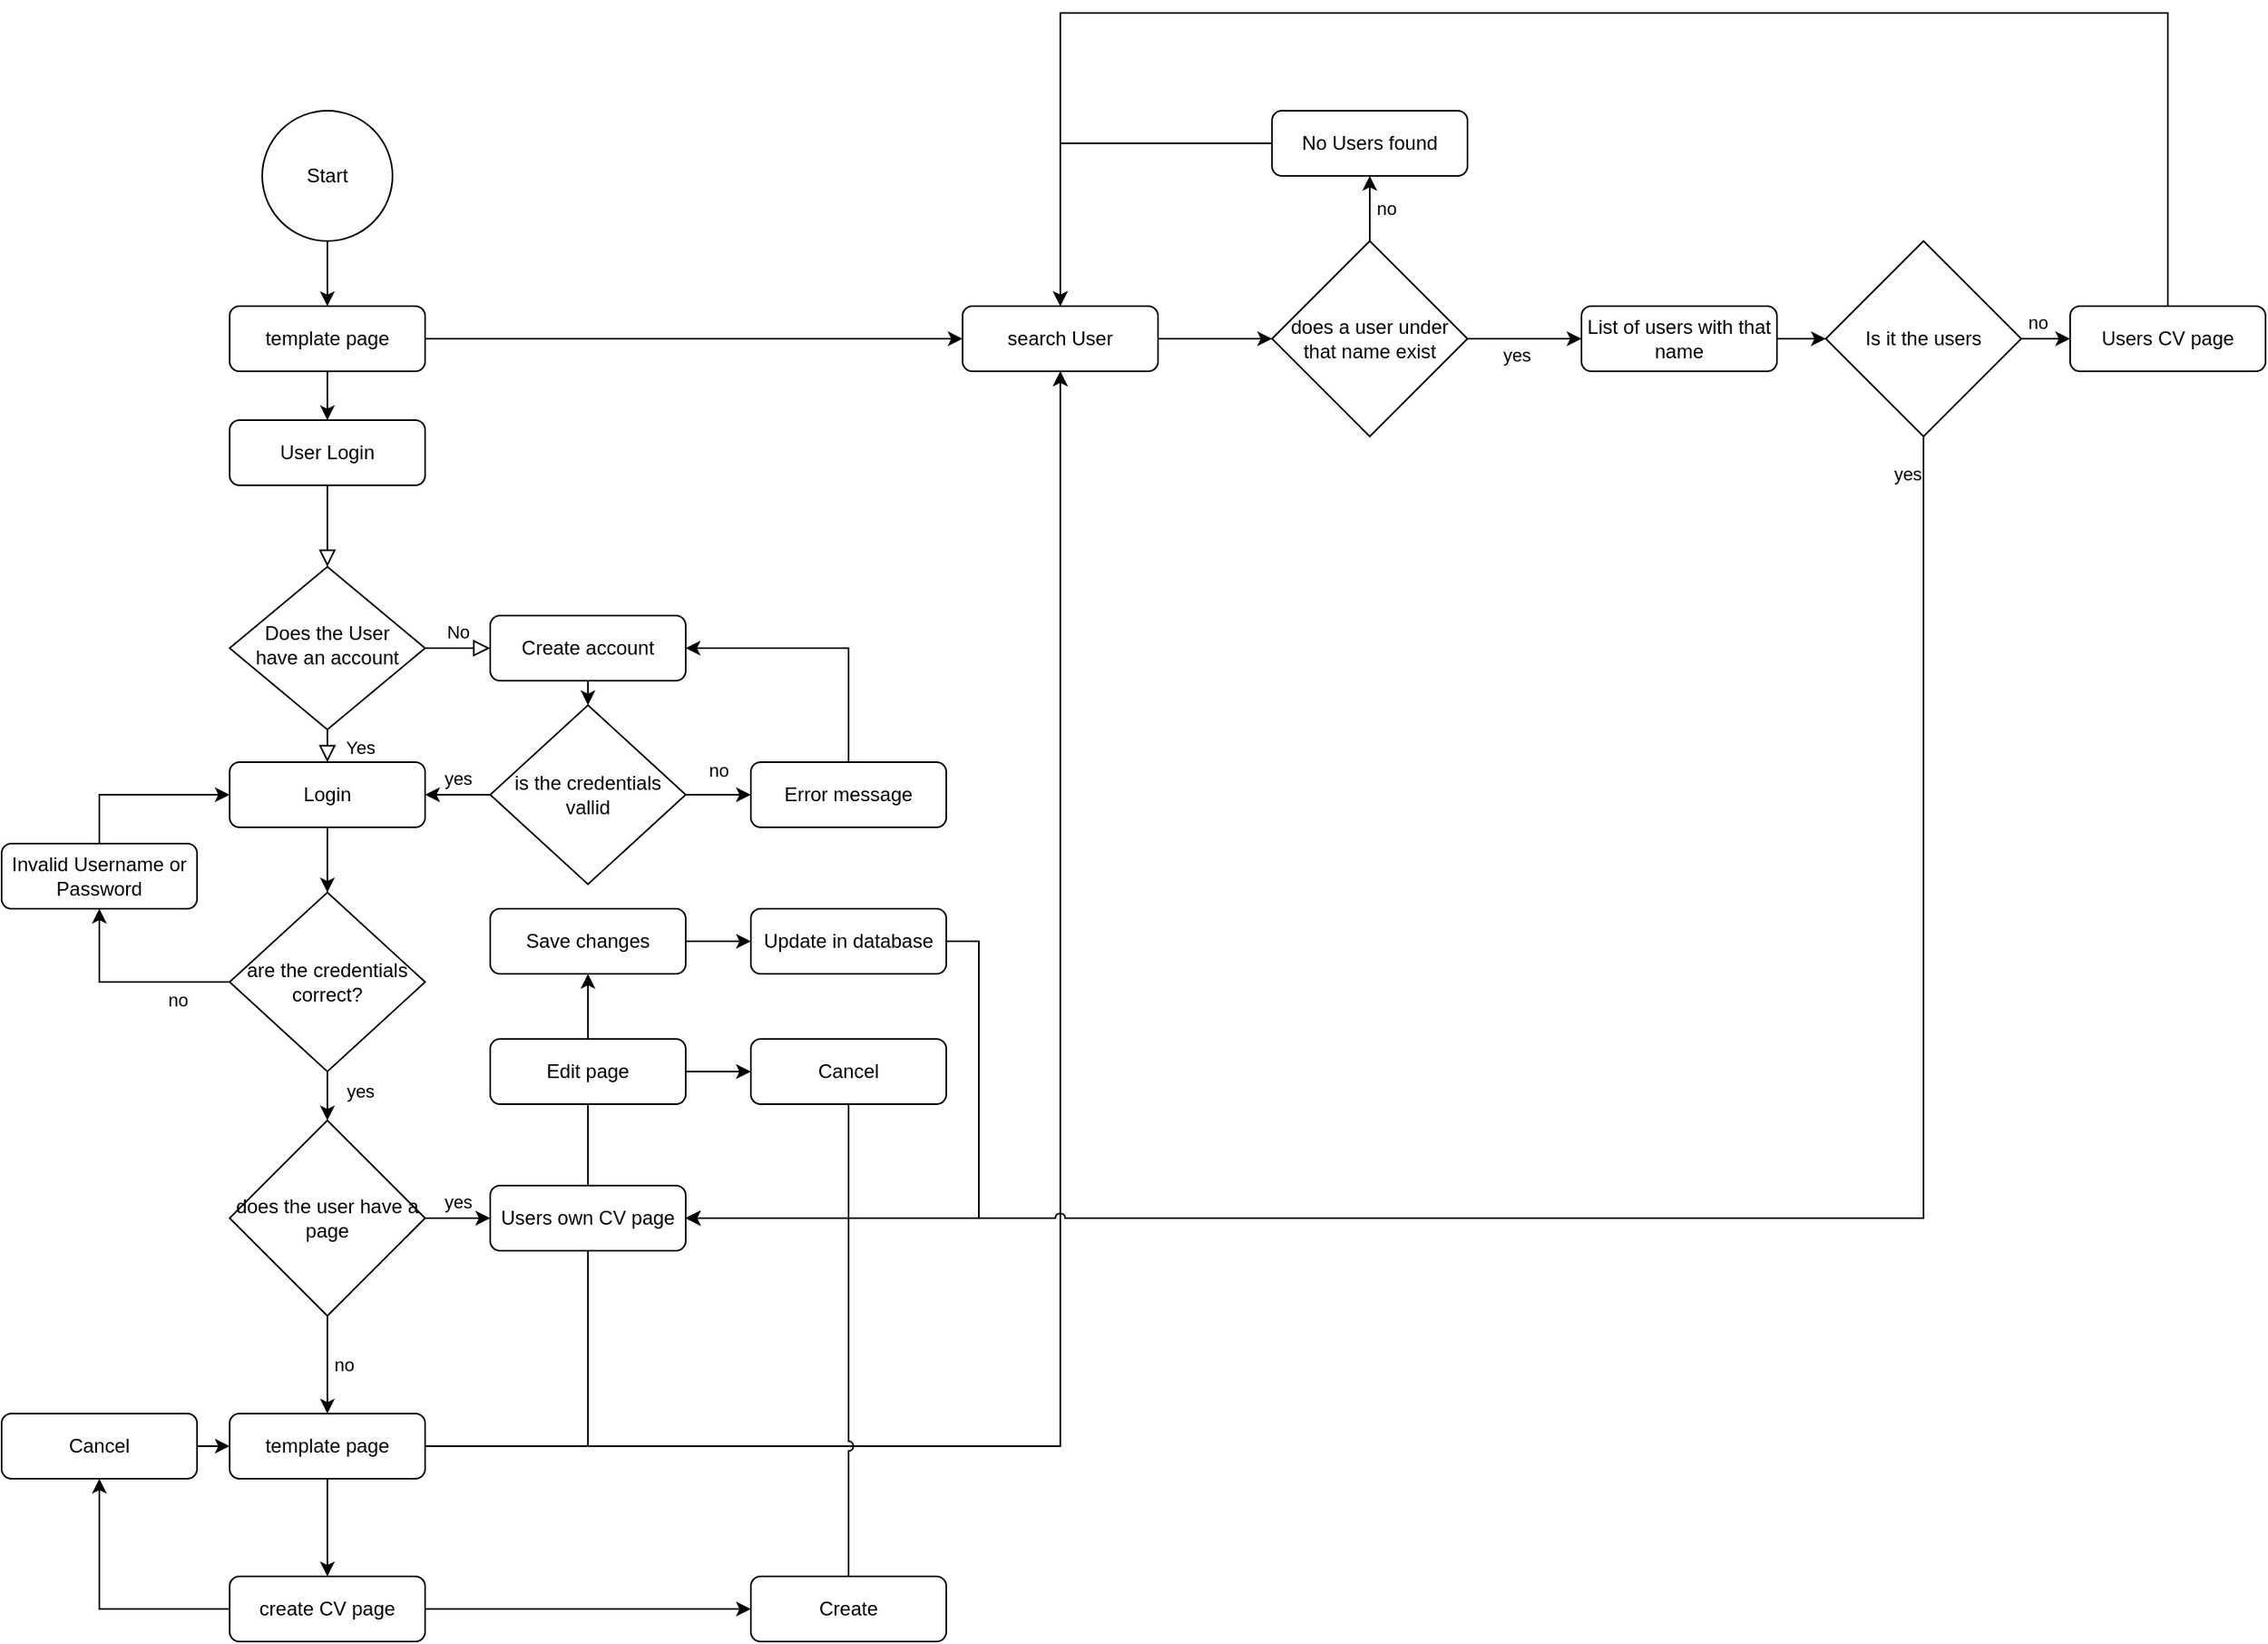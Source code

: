 <mxfile version="24.0.2" type="github">
  <diagram id="C5RBs43oDa-KdzZeNtuy" name="Page-1">
    <mxGraphModel dx="1393" dy="1935" grid="1" gridSize="10" guides="1" tooltips="1" connect="1" arrows="1" fold="1" page="1" pageScale="1" pageWidth="827" pageHeight="1169" math="0" shadow="0">
      <root>
        <mxCell id="WIyWlLk6GJQsqaUBKTNV-0" />
        <mxCell id="WIyWlLk6GJQsqaUBKTNV-1" parent="WIyWlLk6GJQsqaUBKTNV-0" />
        <mxCell id="WIyWlLk6GJQsqaUBKTNV-2" value="" style="rounded=0;html=1;jettySize=auto;orthogonalLoop=1;fontSize=11;endArrow=block;endFill=0;endSize=8;strokeWidth=1;shadow=0;labelBackgroundColor=none;edgeStyle=orthogonalEdgeStyle;" parent="WIyWlLk6GJQsqaUBKTNV-1" source="WIyWlLk6GJQsqaUBKTNV-3" target="WIyWlLk6GJQsqaUBKTNV-6" edge="1">
          <mxGeometry relative="1" as="geometry" />
        </mxCell>
        <mxCell id="WIyWlLk6GJQsqaUBKTNV-3" value="User Login" style="rounded=1;whiteSpace=wrap;html=1;fontSize=12;glass=0;strokeWidth=1;shadow=0;" parent="WIyWlLk6GJQsqaUBKTNV-1" vertex="1">
          <mxGeometry x="160" y="80" width="120" height="40" as="geometry" />
        </mxCell>
        <mxCell id="WIyWlLk6GJQsqaUBKTNV-4" value="Yes" style="rounded=0;html=1;jettySize=auto;orthogonalLoop=1;fontSize=11;endArrow=block;endFill=0;endSize=8;strokeWidth=1;shadow=0;labelBackgroundColor=none;edgeStyle=orthogonalEdgeStyle;" parent="WIyWlLk6GJQsqaUBKTNV-1" source="WIyWlLk6GJQsqaUBKTNV-6" edge="1">
          <mxGeometry y="20" relative="1" as="geometry">
            <mxPoint as="offset" />
            <mxPoint x="220" y="290" as="targetPoint" />
          </mxGeometry>
        </mxCell>
        <mxCell id="WIyWlLk6GJQsqaUBKTNV-5" value="No" style="edgeStyle=orthogonalEdgeStyle;rounded=0;html=1;jettySize=auto;orthogonalLoop=1;fontSize=11;endArrow=block;endFill=0;endSize=8;strokeWidth=1;shadow=0;labelBackgroundColor=none;" parent="WIyWlLk6GJQsqaUBKTNV-1" source="WIyWlLk6GJQsqaUBKTNV-6" target="WIyWlLk6GJQsqaUBKTNV-7" edge="1">
          <mxGeometry y="10" relative="1" as="geometry">
            <mxPoint as="offset" />
          </mxGeometry>
        </mxCell>
        <mxCell id="WIyWlLk6GJQsqaUBKTNV-6" value="Does the User&lt;div&gt;have an account&lt;/div&gt;" style="rhombus;whiteSpace=wrap;html=1;shadow=0;fontFamily=Helvetica;fontSize=12;align=center;strokeWidth=1;spacing=6;spacingTop=-4;" parent="WIyWlLk6GJQsqaUBKTNV-1" vertex="1">
          <mxGeometry x="160" y="170" width="120" height="100" as="geometry" />
        </mxCell>
        <mxCell id="yaYKkfdY-jvWyKNpZxuY-5" style="edgeStyle=orthogonalEdgeStyle;rounded=0;orthogonalLoop=1;jettySize=auto;html=1;exitX=0.5;exitY=1;exitDx=0;exitDy=0;entryX=0.5;entryY=0;entryDx=0;entryDy=0;" parent="WIyWlLk6GJQsqaUBKTNV-1" source="WIyWlLk6GJQsqaUBKTNV-7" target="yaYKkfdY-jvWyKNpZxuY-4" edge="1">
          <mxGeometry relative="1" as="geometry" />
        </mxCell>
        <mxCell id="WIyWlLk6GJQsqaUBKTNV-7" value="Create account" style="rounded=1;whiteSpace=wrap;html=1;fontSize=12;glass=0;strokeWidth=1;shadow=0;" parent="WIyWlLk6GJQsqaUBKTNV-1" vertex="1">
          <mxGeometry x="320" y="200" width="120" height="40" as="geometry" />
        </mxCell>
        <mxCell id="-sRBkVnqVRmcKS87IUBA-3" style="edgeStyle=orthogonalEdgeStyle;rounded=0;orthogonalLoop=1;jettySize=auto;html=1;exitX=0.5;exitY=1;exitDx=0;exitDy=0;entryX=0.5;entryY=0;entryDx=0;entryDy=0;" parent="WIyWlLk6GJQsqaUBKTNV-1" source="WIyWlLk6GJQsqaUBKTNV-11" target="-sRBkVnqVRmcKS87IUBA-2" edge="1">
          <mxGeometry relative="1" as="geometry" />
        </mxCell>
        <mxCell id="WIyWlLk6GJQsqaUBKTNV-11" value="Login" style="rounded=1;whiteSpace=wrap;html=1;fontSize=12;glass=0;strokeWidth=1;shadow=0;" parent="WIyWlLk6GJQsqaUBKTNV-1" vertex="1">
          <mxGeometry x="160" y="290" width="120" height="40" as="geometry" />
        </mxCell>
        <mxCell id="-sRBkVnqVRmcKS87IUBA-4" style="edgeStyle=orthogonalEdgeStyle;rounded=0;orthogonalLoop=1;jettySize=auto;html=1;exitX=0;exitY=0.5;exitDx=0;exitDy=0;entryX=0.5;entryY=1;entryDx=0;entryDy=0;" parent="WIyWlLk6GJQsqaUBKTNV-1" source="-sRBkVnqVRmcKS87IUBA-2" target="yaYKkfdY-jvWyKNpZxuY-1" edge="1">
          <mxGeometry relative="1" as="geometry">
            <mxPoint x="110" y="425" as="targetPoint" />
          </mxGeometry>
        </mxCell>
        <mxCell id="yaYKkfdY-jvWyKNpZxuY-0" value="no" style="edgeLabel;html=1;align=center;verticalAlign=middle;resizable=0;points=[];" parent="-sRBkVnqVRmcKS87IUBA-4" connectable="0" vertex="1">
          <mxGeometry x="-0.368" y="-3" relative="1" as="geometry">
            <mxPoint x="7" y="14" as="offset" />
          </mxGeometry>
        </mxCell>
        <mxCell id="yaYKkfdY-jvWyKNpZxuY-10" style="edgeStyle=orthogonalEdgeStyle;rounded=0;orthogonalLoop=1;jettySize=auto;html=1;exitX=0.5;exitY=1;exitDx=0;exitDy=0;entryX=0.5;entryY=0;entryDx=0;entryDy=0;" parent="WIyWlLk6GJQsqaUBKTNV-1" source="-sRBkVnqVRmcKS87IUBA-2" target="yaYKkfdY-jvWyKNpZxuY-9" edge="1">
          <mxGeometry relative="1" as="geometry" />
        </mxCell>
        <mxCell id="yaYKkfdY-jvWyKNpZxuY-11" value="yes" style="edgeLabel;html=1;align=center;verticalAlign=middle;resizable=0;points=[];" parent="yaYKkfdY-jvWyKNpZxuY-10" connectable="0" vertex="1">
          <mxGeometry x="-0.2" y="2" relative="1" as="geometry">
            <mxPoint x="18" as="offset" />
          </mxGeometry>
        </mxCell>
        <mxCell id="-sRBkVnqVRmcKS87IUBA-2" value="are the credentials correct?" style="rhombus;whiteSpace=wrap;html=1;" parent="WIyWlLk6GJQsqaUBKTNV-1" vertex="1">
          <mxGeometry x="160" y="370" width="120" height="110" as="geometry" />
        </mxCell>
        <mxCell id="yaYKkfdY-jvWyKNpZxuY-2" style="edgeStyle=orthogonalEdgeStyle;rounded=0;orthogonalLoop=1;jettySize=auto;html=1;exitX=0.5;exitY=0;exitDx=0;exitDy=0;entryX=0;entryY=0.5;entryDx=0;entryDy=0;" parent="WIyWlLk6GJQsqaUBKTNV-1" source="yaYKkfdY-jvWyKNpZxuY-1" target="WIyWlLk6GJQsqaUBKTNV-11" edge="1">
          <mxGeometry relative="1" as="geometry" />
        </mxCell>
        <mxCell id="yaYKkfdY-jvWyKNpZxuY-1" value="Invalid Username or Password" style="rounded=1;whiteSpace=wrap;html=1;fontSize=12;glass=0;strokeWidth=1;shadow=0;" parent="WIyWlLk6GJQsqaUBKTNV-1" vertex="1">
          <mxGeometry x="20" y="340" width="120" height="40" as="geometry" />
        </mxCell>
        <mxCell id="yaYKkfdY-jvWyKNpZxuY-7" style="edgeStyle=orthogonalEdgeStyle;rounded=0;orthogonalLoop=1;jettySize=auto;html=1;exitX=0.5;exitY=0;exitDx=0;exitDy=0;entryX=1;entryY=0.5;entryDx=0;entryDy=0;" parent="WIyWlLk6GJQsqaUBKTNV-1" source="yaYKkfdY-jvWyKNpZxuY-3" target="WIyWlLk6GJQsqaUBKTNV-7" edge="1">
          <mxGeometry relative="1" as="geometry" />
        </mxCell>
        <mxCell id="yaYKkfdY-jvWyKNpZxuY-3" value="Error message" style="rounded=1;whiteSpace=wrap;html=1;fontSize=12;glass=0;strokeWidth=1;shadow=0;" parent="WIyWlLk6GJQsqaUBKTNV-1" vertex="1">
          <mxGeometry x="480" y="290" width="120" height="40" as="geometry" />
        </mxCell>
        <mxCell id="yaYKkfdY-jvWyKNpZxuY-6" value="no" style="edgeStyle=orthogonalEdgeStyle;rounded=0;orthogonalLoop=1;jettySize=auto;html=1;exitX=1;exitY=0.5;exitDx=0;exitDy=0;entryX=0;entryY=0.5;entryDx=0;entryDy=0;" parent="WIyWlLk6GJQsqaUBKTNV-1" source="yaYKkfdY-jvWyKNpZxuY-4" target="yaYKkfdY-jvWyKNpZxuY-3" edge="1">
          <mxGeometry y="15" relative="1" as="geometry">
            <mxPoint as="offset" />
          </mxGeometry>
        </mxCell>
        <mxCell id="yaYKkfdY-jvWyKNpZxuY-8" value="yes" style="edgeStyle=orthogonalEdgeStyle;rounded=0;orthogonalLoop=1;jettySize=auto;html=1;exitX=0;exitY=0.5;exitDx=0;exitDy=0;entryX=1;entryY=0.5;entryDx=0;entryDy=0;" parent="WIyWlLk6GJQsqaUBKTNV-1" source="yaYKkfdY-jvWyKNpZxuY-4" target="WIyWlLk6GJQsqaUBKTNV-11" edge="1">
          <mxGeometry y="-10" relative="1" as="geometry">
            <mxPoint as="offset" />
          </mxGeometry>
        </mxCell>
        <mxCell id="yaYKkfdY-jvWyKNpZxuY-4" value="is the credentials vallid" style="rhombus;whiteSpace=wrap;html=1;" parent="WIyWlLk6GJQsqaUBKTNV-1" vertex="1">
          <mxGeometry x="320" y="255" width="120" height="110" as="geometry" />
        </mxCell>
        <mxCell id="yaYKkfdY-jvWyKNpZxuY-13" value="no" style="edgeStyle=orthogonalEdgeStyle;rounded=0;orthogonalLoop=1;jettySize=auto;html=1;exitX=0.5;exitY=1;exitDx=0;exitDy=0;entryX=0.5;entryY=0;entryDx=0;entryDy=0;" parent="WIyWlLk6GJQsqaUBKTNV-1" source="yaYKkfdY-jvWyKNpZxuY-9" target="yaYKkfdY-jvWyKNpZxuY-12" edge="1">
          <mxGeometry y="10" relative="1" as="geometry">
            <mxPoint as="offset" />
          </mxGeometry>
        </mxCell>
        <mxCell id="yaYKkfdY-jvWyKNpZxuY-15" value="yes" style="edgeStyle=orthogonalEdgeStyle;rounded=0;orthogonalLoop=1;jettySize=auto;html=1;exitX=1;exitY=0.5;exitDx=0;exitDy=0;entryX=0;entryY=0.5;entryDx=0;entryDy=0;" parent="WIyWlLk6GJQsqaUBKTNV-1" source="yaYKkfdY-jvWyKNpZxuY-9" target="yaYKkfdY-jvWyKNpZxuY-14" edge="1">
          <mxGeometry y="10" relative="1" as="geometry">
            <mxPoint as="offset" />
          </mxGeometry>
        </mxCell>
        <mxCell id="yaYKkfdY-jvWyKNpZxuY-9" value="does the user have a page" style="rhombus;whiteSpace=wrap;html=1;" parent="WIyWlLk6GJQsqaUBKTNV-1" vertex="1">
          <mxGeometry x="160" y="510" width="120" height="120" as="geometry" />
        </mxCell>
        <mxCell id="yaYKkfdY-jvWyKNpZxuY-25" style="edgeStyle=orthogonalEdgeStyle;rounded=0;orthogonalLoop=1;jettySize=auto;html=1;exitX=1;exitY=0.5;exitDx=0;exitDy=0;entryX=0.5;entryY=1;entryDx=0;entryDy=0;" parent="WIyWlLk6GJQsqaUBKTNV-1" source="yaYKkfdY-jvWyKNpZxuY-12" target="yaYKkfdY-jvWyKNpZxuY-18" edge="1">
          <mxGeometry relative="1" as="geometry">
            <mxPoint x="670" y="180" as="targetPoint" />
          </mxGeometry>
        </mxCell>
        <mxCell id="yaYKkfdY-jvWyKNpZxuY-44" style="edgeStyle=orthogonalEdgeStyle;rounded=0;orthogonalLoop=1;jettySize=auto;html=1;exitX=0.5;exitY=1;exitDx=0;exitDy=0;entryX=0.5;entryY=0;entryDx=0;entryDy=0;" parent="WIyWlLk6GJQsqaUBKTNV-1" source="yaYKkfdY-jvWyKNpZxuY-12" target="yaYKkfdY-jvWyKNpZxuY-43" edge="1">
          <mxGeometry relative="1" as="geometry" />
        </mxCell>
        <mxCell id="yaYKkfdY-jvWyKNpZxuY-12" value="template page" style="rounded=1;whiteSpace=wrap;html=1;fontSize=12;glass=0;strokeWidth=1;shadow=0;" parent="WIyWlLk6GJQsqaUBKTNV-1" vertex="1">
          <mxGeometry x="160" y="690" width="120" height="40" as="geometry" />
        </mxCell>
        <mxCell id="yaYKkfdY-jvWyKNpZxuY-26" style="edgeStyle=orthogonalEdgeStyle;rounded=0;orthogonalLoop=1;jettySize=auto;html=1;exitX=0.5;exitY=1;exitDx=0;exitDy=0;entryX=0.5;entryY=1;entryDx=0;entryDy=0;" parent="WIyWlLk6GJQsqaUBKTNV-1" source="yaYKkfdY-jvWyKNpZxuY-14" target="yaYKkfdY-jvWyKNpZxuY-18" edge="1">
          <mxGeometry relative="1" as="geometry">
            <Array as="points">
              <mxPoint x="380" y="710" />
              <mxPoint x="670" y="710" />
            </Array>
          </mxGeometry>
        </mxCell>
        <mxCell id="yaYKkfdY-jvWyKNpZxuY-32" style="edgeStyle=orthogonalEdgeStyle;rounded=0;orthogonalLoop=1;jettySize=auto;html=1;exitX=0.5;exitY=0;exitDx=0;exitDy=0;" parent="WIyWlLk6GJQsqaUBKTNV-1" source="yaYKkfdY-jvWyKNpZxuY-14" edge="1">
          <mxGeometry relative="1" as="geometry">
            <mxPoint x="380" y="490" as="targetPoint" />
          </mxGeometry>
        </mxCell>
        <mxCell id="yaYKkfdY-jvWyKNpZxuY-14" value="Users own CV page" style="rounded=1;whiteSpace=wrap;html=1;fontSize=12;glass=0;strokeWidth=1;shadow=0;" parent="WIyWlLk6GJQsqaUBKTNV-1" vertex="1">
          <mxGeometry x="320" y="550" width="120" height="40" as="geometry" />
        </mxCell>
        <mxCell id="yaYKkfdY-jvWyKNpZxuY-17" style="edgeStyle=orthogonalEdgeStyle;rounded=0;orthogonalLoop=1;jettySize=auto;html=1;exitX=0.5;exitY=1;exitDx=0;exitDy=0;entryX=0.5;entryY=0;entryDx=0;entryDy=0;" parent="WIyWlLk6GJQsqaUBKTNV-1" source="yaYKkfdY-jvWyKNpZxuY-16" target="WIyWlLk6GJQsqaUBKTNV-3" edge="1">
          <mxGeometry relative="1" as="geometry" />
        </mxCell>
        <mxCell id="yaYKkfdY-jvWyKNpZxuY-19" style="edgeStyle=orthogonalEdgeStyle;rounded=0;orthogonalLoop=1;jettySize=auto;html=1;exitX=1;exitY=0.5;exitDx=0;exitDy=0;entryX=0;entryY=0.5;entryDx=0;entryDy=0;" parent="WIyWlLk6GJQsqaUBKTNV-1" source="yaYKkfdY-jvWyKNpZxuY-16" target="yaYKkfdY-jvWyKNpZxuY-18" edge="1">
          <mxGeometry relative="1" as="geometry" />
        </mxCell>
        <mxCell id="yaYKkfdY-jvWyKNpZxuY-16" value="template page" style="rounded=1;whiteSpace=wrap;html=1;fontSize=12;glass=0;strokeWidth=1;shadow=0;" parent="WIyWlLk6GJQsqaUBKTNV-1" vertex="1">
          <mxGeometry x="160" y="10" width="120" height="40" as="geometry" />
        </mxCell>
        <mxCell id="yaYKkfdY-jvWyKNpZxuY-21" style="edgeStyle=orthogonalEdgeStyle;rounded=0;orthogonalLoop=1;jettySize=auto;html=1;exitX=1;exitY=0.5;exitDx=0;exitDy=0;entryX=0;entryY=0.5;entryDx=0;entryDy=0;" parent="WIyWlLk6GJQsqaUBKTNV-1" source="yaYKkfdY-jvWyKNpZxuY-18" target="yaYKkfdY-jvWyKNpZxuY-20" edge="1">
          <mxGeometry relative="1" as="geometry" />
        </mxCell>
        <mxCell id="yaYKkfdY-jvWyKNpZxuY-18" value="search User" style="rounded=1;whiteSpace=wrap;html=1;fontSize=12;glass=0;strokeWidth=1;shadow=0;" parent="WIyWlLk6GJQsqaUBKTNV-1" vertex="1">
          <mxGeometry x="610" y="10" width="120" height="40" as="geometry" />
        </mxCell>
        <mxCell id="yaYKkfdY-jvWyKNpZxuY-23" value="no" style="edgeStyle=orthogonalEdgeStyle;rounded=0;orthogonalLoop=1;jettySize=auto;html=1;exitX=0.5;exitY=0;exitDx=0;exitDy=0;entryX=0.5;entryY=1;entryDx=0;entryDy=0;" parent="WIyWlLk6GJQsqaUBKTNV-1" source="yaYKkfdY-jvWyKNpZxuY-20" target="yaYKkfdY-jvWyKNpZxuY-22" edge="1">
          <mxGeometry y="-10" relative="1" as="geometry">
            <mxPoint as="offset" />
          </mxGeometry>
        </mxCell>
        <mxCell id="yaYKkfdY-jvWyKNpZxuY-28" value="yes" style="edgeStyle=orthogonalEdgeStyle;rounded=0;orthogonalLoop=1;jettySize=auto;html=1;exitX=1;exitY=0.5;exitDx=0;exitDy=0;entryX=0;entryY=0.5;entryDx=0;entryDy=0;" parent="WIyWlLk6GJQsqaUBKTNV-1" source="yaYKkfdY-jvWyKNpZxuY-20" target="yaYKkfdY-jvWyKNpZxuY-27" edge="1">
          <mxGeometry x="-0.143" y="-10" relative="1" as="geometry">
            <mxPoint as="offset" />
          </mxGeometry>
        </mxCell>
        <mxCell id="yaYKkfdY-jvWyKNpZxuY-20" value="does a user under that name exist" style="rhombus;whiteSpace=wrap;html=1;" parent="WIyWlLk6GJQsqaUBKTNV-1" vertex="1">
          <mxGeometry x="800" y="-30" width="120" height="120" as="geometry" />
        </mxCell>
        <mxCell id="yaYKkfdY-jvWyKNpZxuY-24" style="edgeStyle=orthogonalEdgeStyle;rounded=0;orthogonalLoop=1;jettySize=auto;html=1;exitX=0;exitY=0.5;exitDx=0;exitDy=0;entryX=0.5;entryY=0;entryDx=0;entryDy=0;" parent="WIyWlLk6GJQsqaUBKTNV-1" source="yaYKkfdY-jvWyKNpZxuY-22" target="yaYKkfdY-jvWyKNpZxuY-18" edge="1">
          <mxGeometry relative="1" as="geometry" />
        </mxCell>
        <mxCell id="yaYKkfdY-jvWyKNpZxuY-22" value="No Users found" style="rounded=1;whiteSpace=wrap;html=1;fontSize=12;glass=0;strokeWidth=1;shadow=0;" parent="WIyWlLk6GJQsqaUBKTNV-1" vertex="1">
          <mxGeometry x="800" y="-110" width="120" height="40" as="geometry" />
        </mxCell>
        <mxCell id="yaYKkfdY-jvWyKNpZxuY-52" style="edgeStyle=orthogonalEdgeStyle;rounded=0;orthogonalLoop=1;jettySize=auto;html=1;exitX=1;exitY=0.5;exitDx=0;exitDy=0;entryX=0;entryY=0.5;entryDx=0;entryDy=0;" parent="WIyWlLk6GJQsqaUBKTNV-1" source="yaYKkfdY-jvWyKNpZxuY-27" target="yaYKkfdY-jvWyKNpZxuY-51" edge="1">
          <mxGeometry relative="1" as="geometry" />
        </mxCell>
        <mxCell id="yaYKkfdY-jvWyKNpZxuY-27" value="List of users with that name" style="rounded=1;whiteSpace=wrap;html=1;fontSize=12;glass=0;strokeWidth=1;shadow=0;" parent="WIyWlLk6GJQsqaUBKTNV-1" vertex="1">
          <mxGeometry x="990" y="10" width="120" height="40" as="geometry" />
        </mxCell>
        <mxCell id="yaYKkfdY-jvWyKNpZxuY-31" style="edgeStyle=orthogonalEdgeStyle;rounded=0;orthogonalLoop=1;jettySize=auto;html=1;exitX=0.5;exitY=0;exitDx=0;exitDy=0;entryX=0.5;entryY=0;entryDx=0;entryDy=0;" parent="WIyWlLk6GJQsqaUBKTNV-1" source="yaYKkfdY-jvWyKNpZxuY-29" target="yaYKkfdY-jvWyKNpZxuY-18" edge="1">
          <mxGeometry relative="1" as="geometry">
            <Array as="points">
              <mxPoint x="1350" y="-170" />
              <mxPoint x="670" y="-170" />
            </Array>
          </mxGeometry>
        </mxCell>
        <mxCell id="yaYKkfdY-jvWyKNpZxuY-29" value="Users CV page" style="rounded=1;whiteSpace=wrap;html=1;fontSize=12;glass=0;strokeWidth=1;shadow=0;" parent="WIyWlLk6GJQsqaUBKTNV-1" vertex="1">
          <mxGeometry x="1290" y="10" width="120" height="40" as="geometry" />
        </mxCell>
        <mxCell id="yaYKkfdY-jvWyKNpZxuY-35" style="edgeStyle=orthogonalEdgeStyle;rounded=0;orthogonalLoop=1;jettySize=auto;html=1;exitX=0.5;exitY=0;exitDx=0;exitDy=0;entryX=0.5;entryY=1;entryDx=0;entryDy=0;" parent="WIyWlLk6GJQsqaUBKTNV-1" source="yaYKkfdY-jvWyKNpZxuY-33" target="yaYKkfdY-jvWyKNpZxuY-34" edge="1">
          <mxGeometry relative="1" as="geometry" />
        </mxCell>
        <mxCell id="yaYKkfdY-jvWyKNpZxuY-41" style="edgeStyle=orthogonalEdgeStyle;rounded=0;orthogonalLoop=1;jettySize=auto;html=1;exitX=1;exitY=0.5;exitDx=0;exitDy=0;entryX=0;entryY=0.5;entryDx=0;entryDy=0;" parent="WIyWlLk6GJQsqaUBKTNV-1" source="yaYKkfdY-jvWyKNpZxuY-33" target="yaYKkfdY-jvWyKNpZxuY-39" edge="1">
          <mxGeometry relative="1" as="geometry" />
        </mxCell>
        <mxCell id="yaYKkfdY-jvWyKNpZxuY-33" value="Edit page" style="rounded=1;whiteSpace=wrap;html=1;fontSize=12;glass=0;strokeWidth=1;shadow=0;" parent="WIyWlLk6GJQsqaUBKTNV-1" vertex="1">
          <mxGeometry x="320" y="460" width="120" height="40" as="geometry" />
        </mxCell>
        <mxCell id="yaYKkfdY-jvWyKNpZxuY-36" style="edgeStyle=orthogonalEdgeStyle;rounded=0;orthogonalLoop=1;jettySize=auto;html=1;exitX=1;exitY=0.5;exitDx=0;exitDy=0;" parent="WIyWlLk6GJQsqaUBKTNV-1" source="yaYKkfdY-jvWyKNpZxuY-34" edge="1">
          <mxGeometry relative="1" as="geometry">
            <mxPoint x="480" y="400" as="targetPoint" />
          </mxGeometry>
        </mxCell>
        <mxCell id="yaYKkfdY-jvWyKNpZxuY-34" value="Save changes" style="rounded=1;whiteSpace=wrap;html=1;fontSize=12;glass=0;strokeWidth=1;shadow=0;" parent="WIyWlLk6GJQsqaUBKTNV-1" vertex="1">
          <mxGeometry x="320" y="380" width="120" height="40" as="geometry" />
        </mxCell>
        <mxCell id="yaYKkfdY-jvWyKNpZxuY-38" style="edgeStyle=orthogonalEdgeStyle;rounded=0;orthogonalLoop=1;jettySize=auto;html=1;exitX=1;exitY=0.5;exitDx=0;exitDy=0;entryX=1;entryY=0.5;entryDx=0;entryDy=0;" parent="WIyWlLk6GJQsqaUBKTNV-1" source="yaYKkfdY-jvWyKNpZxuY-37" target="yaYKkfdY-jvWyKNpZxuY-14" edge="1">
          <mxGeometry relative="1" as="geometry" />
        </mxCell>
        <mxCell id="yaYKkfdY-jvWyKNpZxuY-37" value="Update in database" style="rounded=1;whiteSpace=wrap;html=1;fontSize=12;glass=0;strokeWidth=1;shadow=0;" parent="WIyWlLk6GJQsqaUBKTNV-1" vertex="1">
          <mxGeometry x="480" y="380" width="120" height="40" as="geometry" />
        </mxCell>
        <mxCell id="yaYKkfdY-jvWyKNpZxuY-42" style="edgeStyle=orthogonalEdgeStyle;rounded=0;orthogonalLoop=1;jettySize=auto;html=1;exitX=0.5;exitY=1;exitDx=0;exitDy=0;entryX=1;entryY=0.5;entryDx=0;entryDy=0;" parent="WIyWlLk6GJQsqaUBKTNV-1" source="yaYKkfdY-jvWyKNpZxuY-39" target="yaYKkfdY-jvWyKNpZxuY-14" edge="1">
          <mxGeometry relative="1" as="geometry" />
        </mxCell>
        <mxCell id="yaYKkfdY-jvWyKNpZxuY-39" value="Cancel" style="rounded=1;whiteSpace=wrap;html=1;fontSize=12;glass=0;strokeWidth=1;shadow=0;" parent="WIyWlLk6GJQsqaUBKTNV-1" vertex="1">
          <mxGeometry x="480" y="460" width="120" height="40" as="geometry" />
        </mxCell>
        <mxCell id="yaYKkfdY-jvWyKNpZxuY-46" style="edgeStyle=orthogonalEdgeStyle;rounded=0;orthogonalLoop=1;jettySize=auto;html=1;exitX=0;exitY=0.5;exitDx=0;exitDy=0;entryX=0.5;entryY=1;entryDx=0;entryDy=0;" parent="WIyWlLk6GJQsqaUBKTNV-1" source="yaYKkfdY-jvWyKNpZxuY-43" target="yaYKkfdY-jvWyKNpZxuY-45" edge="1">
          <mxGeometry relative="1" as="geometry" />
        </mxCell>
        <mxCell id="yaYKkfdY-jvWyKNpZxuY-49" style="edgeStyle=orthogonalEdgeStyle;rounded=0;orthogonalLoop=1;jettySize=auto;html=1;exitX=1;exitY=0.5;exitDx=0;exitDy=0;entryX=0;entryY=0.5;entryDx=0;entryDy=0;" parent="WIyWlLk6GJQsqaUBKTNV-1" source="yaYKkfdY-jvWyKNpZxuY-43" target="yaYKkfdY-jvWyKNpZxuY-48" edge="1">
          <mxGeometry relative="1" as="geometry" />
        </mxCell>
        <mxCell id="yaYKkfdY-jvWyKNpZxuY-43" value="create CV page" style="rounded=1;whiteSpace=wrap;html=1;fontSize=12;glass=0;strokeWidth=1;shadow=0;" parent="WIyWlLk6GJQsqaUBKTNV-1" vertex="1">
          <mxGeometry x="160" y="790" width="120" height="40" as="geometry" />
        </mxCell>
        <mxCell id="yaYKkfdY-jvWyKNpZxuY-47" style="edgeStyle=orthogonalEdgeStyle;rounded=0;orthogonalLoop=1;jettySize=auto;html=1;exitX=1;exitY=0.5;exitDx=0;exitDy=0;entryX=0;entryY=0.5;entryDx=0;entryDy=0;" parent="WIyWlLk6GJQsqaUBKTNV-1" source="yaYKkfdY-jvWyKNpZxuY-45" target="yaYKkfdY-jvWyKNpZxuY-12" edge="1">
          <mxGeometry relative="1" as="geometry" />
        </mxCell>
        <mxCell id="yaYKkfdY-jvWyKNpZxuY-45" value="Cancel" style="rounded=1;whiteSpace=wrap;html=1;fontSize=12;glass=0;strokeWidth=1;shadow=0;" parent="WIyWlLk6GJQsqaUBKTNV-1" vertex="1">
          <mxGeometry x="20" y="690" width="120" height="40" as="geometry" />
        </mxCell>
        <mxCell id="yaYKkfdY-jvWyKNpZxuY-50" style="edgeStyle=orthogonalEdgeStyle;rounded=0;orthogonalLoop=1;jettySize=auto;html=1;exitX=0.5;exitY=0;exitDx=0;exitDy=0;entryX=1;entryY=0.5;entryDx=0;entryDy=0;curved=0;jumpStyle=arc;" parent="WIyWlLk6GJQsqaUBKTNV-1" source="yaYKkfdY-jvWyKNpZxuY-48" target="yaYKkfdY-jvWyKNpZxuY-14" edge="1">
          <mxGeometry relative="1" as="geometry" />
        </mxCell>
        <mxCell id="yaYKkfdY-jvWyKNpZxuY-48" value="Create" style="rounded=1;whiteSpace=wrap;html=1;fontSize=12;glass=0;strokeWidth=1;shadow=0;" parent="WIyWlLk6GJQsqaUBKTNV-1" vertex="1">
          <mxGeometry x="480" y="790" width="120" height="40" as="geometry" />
        </mxCell>
        <mxCell id="yaYKkfdY-jvWyKNpZxuY-53" value="no" style="edgeStyle=orthogonalEdgeStyle;rounded=0;orthogonalLoop=1;jettySize=auto;html=1;exitX=1;exitY=0.5;exitDx=0;exitDy=0;entryX=0;entryY=0.5;entryDx=0;entryDy=0;" parent="WIyWlLk6GJQsqaUBKTNV-1" source="yaYKkfdY-jvWyKNpZxuY-51" target="yaYKkfdY-jvWyKNpZxuY-29" edge="1">
          <mxGeometry x="-0.333" y="10" relative="1" as="geometry">
            <mxPoint as="offset" />
          </mxGeometry>
        </mxCell>
        <mxCell id="yaYKkfdY-jvWyKNpZxuY-54" style="edgeStyle=orthogonalEdgeStyle;rounded=0;orthogonalLoop=1;jettySize=auto;html=1;exitX=0.5;exitY=1;exitDx=0;exitDy=0;entryX=1;entryY=0.5;entryDx=0;entryDy=0;jumpStyle=arc;" parent="WIyWlLk6GJQsqaUBKTNV-1" source="yaYKkfdY-jvWyKNpZxuY-51" target="yaYKkfdY-jvWyKNpZxuY-14" edge="1">
          <mxGeometry relative="1" as="geometry" />
        </mxCell>
        <mxCell id="N3y4UAQbAQ7QxNH8p3J4-0" value="yes" style="edgeLabel;html=1;align=center;verticalAlign=middle;resizable=0;points=[];" parent="yaYKkfdY-jvWyKNpZxuY-54" connectable="0" vertex="1">
          <mxGeometry x="-0.963" y="-4" relative="1" as="geometry">
            <mxPoint x="-6" as="offset" />
          </mxGeometry>
        </mxCell>
        <mxCell id="yaYKkfdY-jvWyKNpZxuY-51" value="Is it the users" style="rhombus;whiteSpace=wrap;html=1;" parent="WIyWlLk6GJQsqaUBKTNV-1" vertex="1">
          <mxGeometry x="1140" y="-30" width="120" height="120" as="geometry" />
        </mxCell>
        <mxCell id="1vSe8MF5YM_5ud1emcCt-1" style="edgeStyle=orthogonalEdgeStyle;rounded=0;orthogonalLoop=1;jettySize=auto;html=1;exitX=0.5;exitY=1;exitDx=0;exitDy=0;entryX=0.5;entryY=0;entryDx=0;entryDy=0;" edge="1" parent="WIyWlLk6GJQsqaUBKTNV-1" source="1vSe8MF5YM_5ud1emcCt-0" target="yaYKkfdY-jvWyKNpZxuY-16">
          <mxGeometry relative="1" as="geometry" />
        </mxCell>
        <mxCell id="1vSe8MF5YM_5ud1emcCt-0" value="Start" style="ellipse;whiteSpace=wrap;html=1;" vertex="1" parent="WIyWlLk6GJQsqaUBKTNV-1">
          <mxGeometry x="180" y="-110" width="80" height="80" as="geometry" />
        </mxCell>
      </root>
    </mxGraphModel>
  </diagram>
</mxfile>
